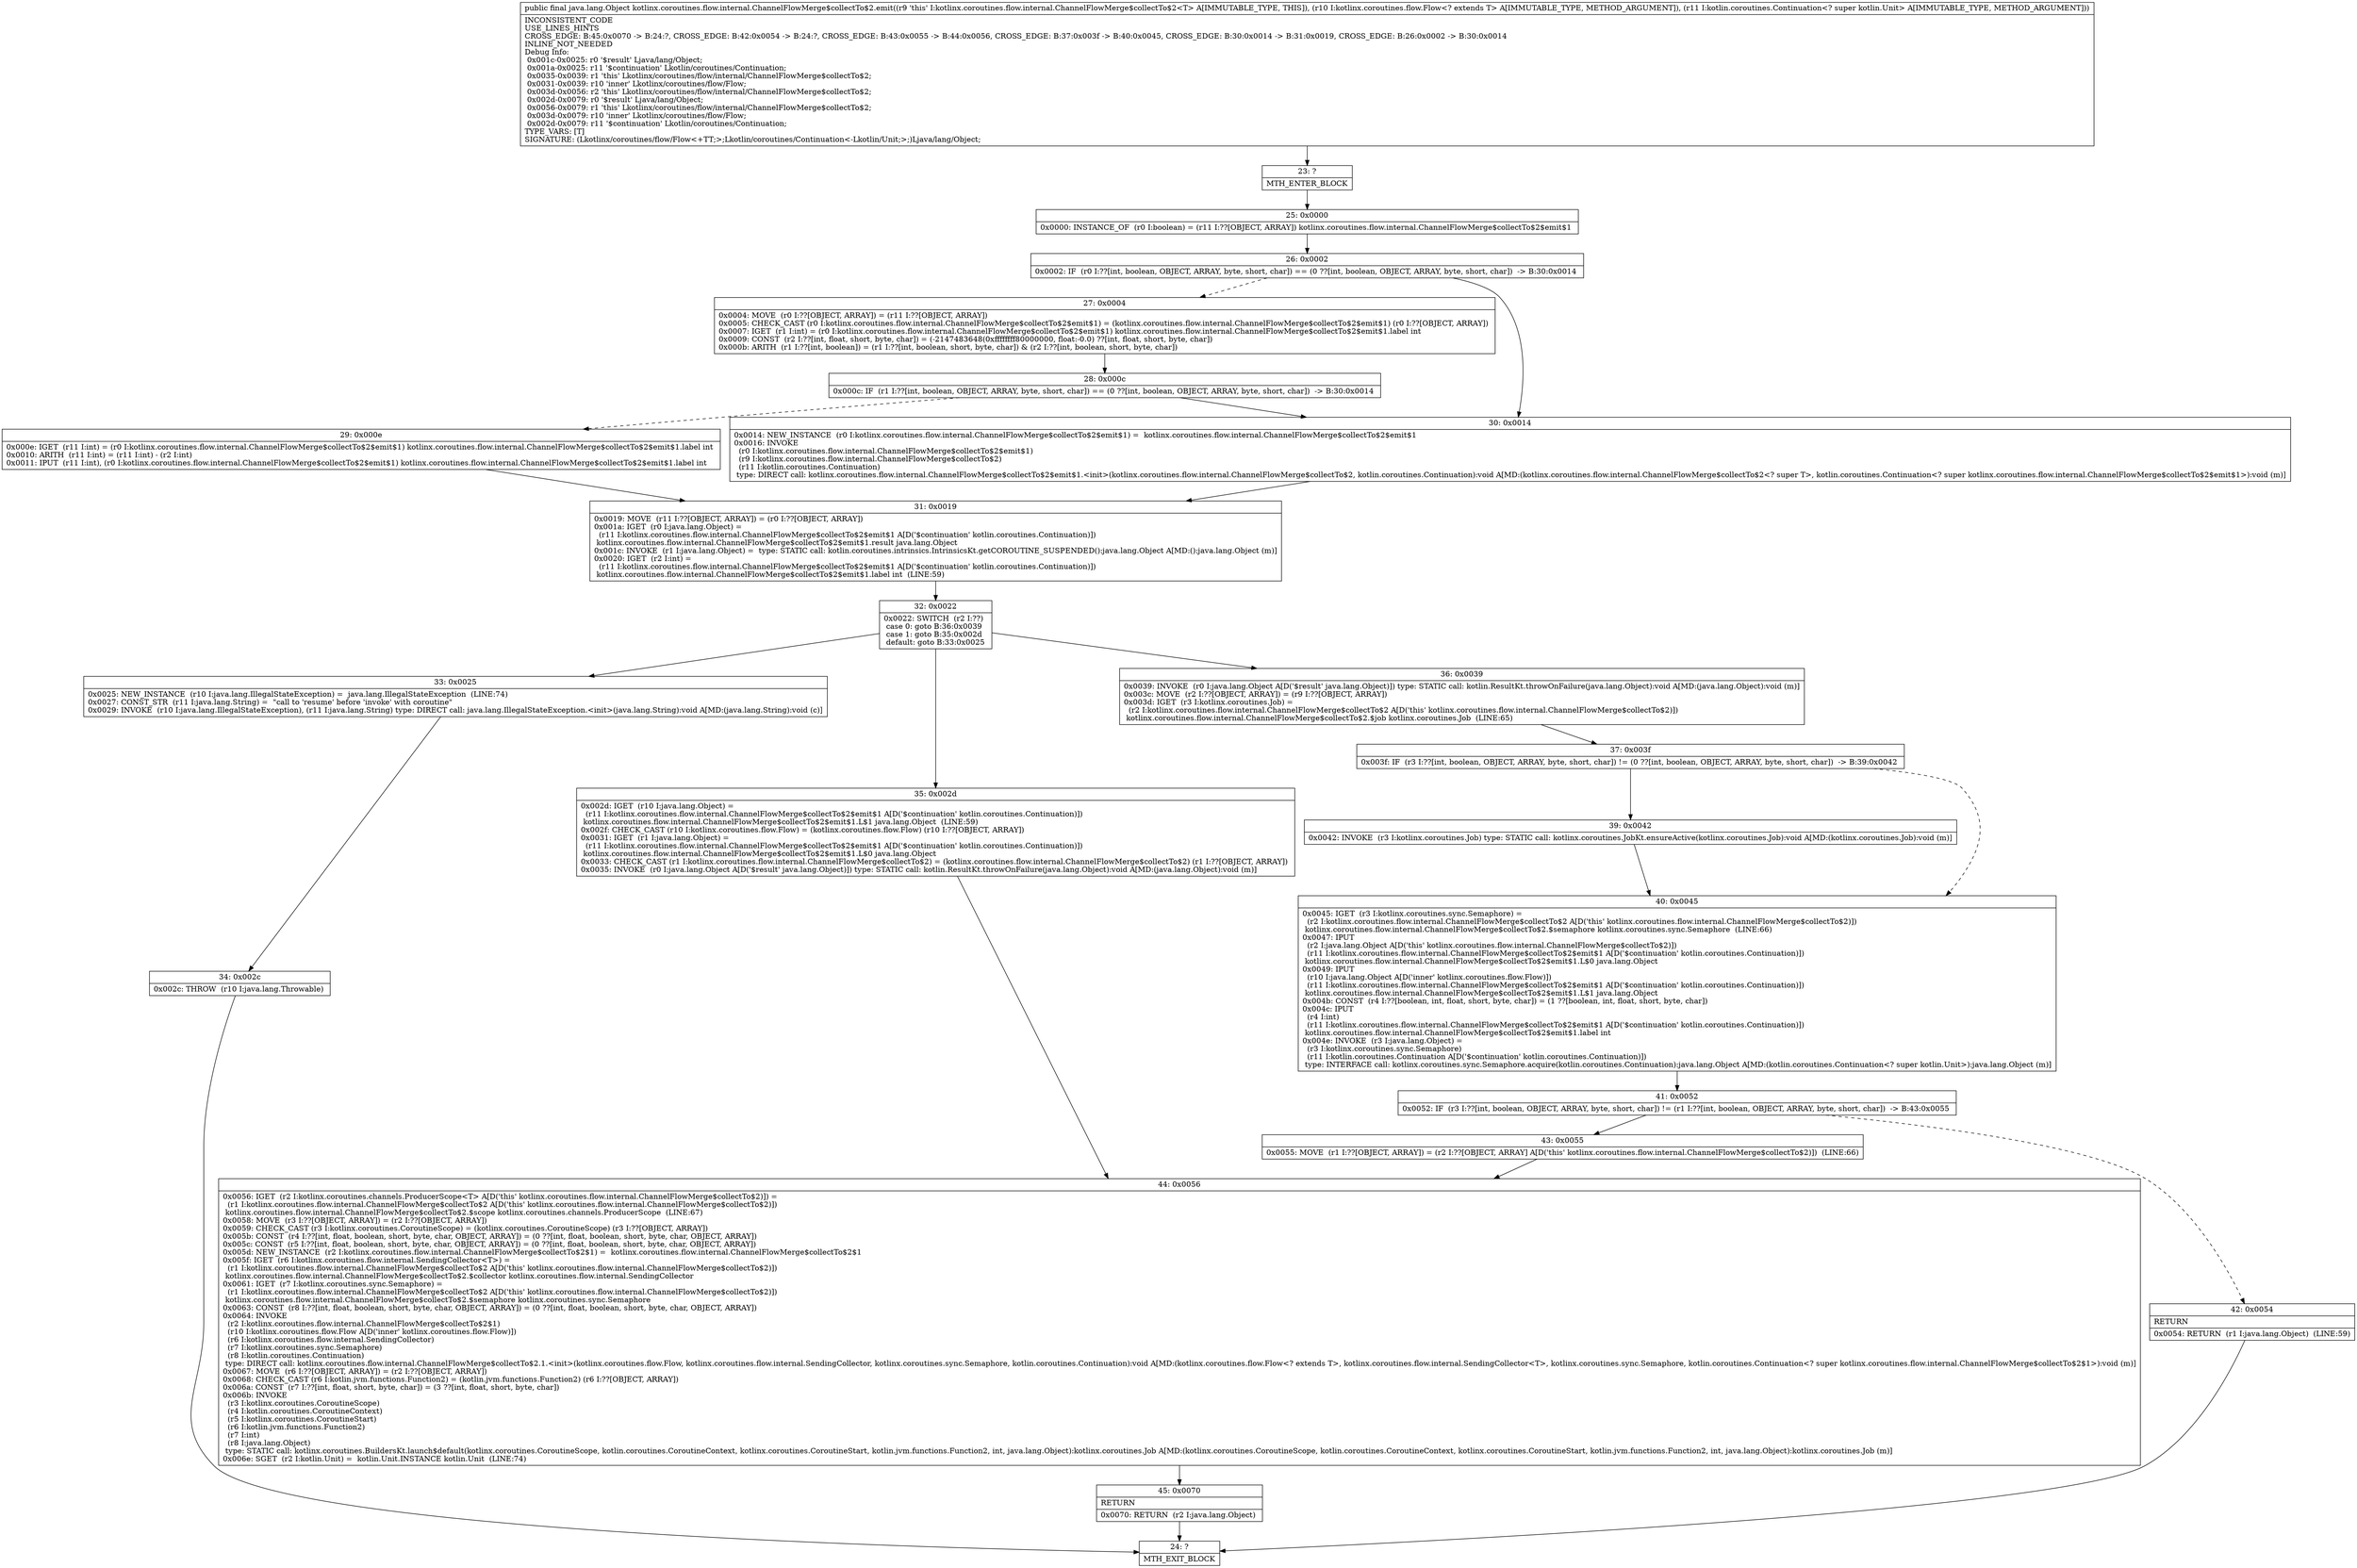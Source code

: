 digraph "CFG forkotlinx.coroutines.flow.internal.ChannelFlowMerge$collectTo$2.emit(Lkotlinx\/coroutines\/flow\/Flow;Lkotlin\/coroutines\/Continuation;)Ljava\/lang\/Object;" {
Node_23 [shape=record,label="{23\:\ ?|MTH_ENTER_BLOCK\l}"];
Node_25 [shape=record,label="{25\:\ 0x0000|0x0000: INSTANCE_OF  (r0 I:boolean) = (r11 I:??[OBJECT, ARRAY]) kotlinx.coroutines.flow.internal.ChannelFlowMerge$collectTo$2$emit$1 \l}"];
Node_26 [shape=record,label="{26\:\ 0x0002|0x0002: IF  (r0 I:??[int, boolean, OBJECT, ARRAY, byte, short, char]) == (0 ??[int, boolean, OBJECT, ARRAY, byte, short, char])  \-\> B:30:0x0014 \l}"];
Node_27 [shape=record,label="{27\:\ 0x0004|0x0004: MOVE  (r0 I:??[OBJECT, ARRAY]) = (r11 I:??[OBJECT, ARRAY]) \l0x0005: CHECK_CAST (r0 I:kotlinx.coroutines.flow.internal.ChannelFlowMerge$collectTo$2$emit$1) = (kotlinx.coroutines.flow.internal.ChannelFlowMerge$collectTo$2$emit$1) (r0 I:??[OBJECT, ARRAY]) \l0x0007: IGET  (r1 I:int) = (r0 I:kotlinx.coroutines.flow.internal.ChannelFlowMerge$collectTo$2$emit$1) kotlinx.coroutines.flow.internal.ChannelFlowMerge$collectTo$2$emit$1.label int \l0x0009: CONST  (r2 I:??[int, float, short, byte, char]) = (\-2147483648(0xffffffff80000000, float:\-0.0) ??[int, float, short, byte, char]) \l0x000b: ARITH  (r1 I:??[int, boolean]) = (r1 I:??[int, boolean, short, byte, char]) & (r2 I:??[int, boolean, short, byte, char]) \l}"];
Node_28 [shape=record,label="{28\:\ 0x000c|0x000c: IF  (r1 I:??[int, boolean, OBJECT, ARRAY, byte, short, char]) == (0 ??[int, boolean, OBJECT, ARRAY, byte, short, char])  \-\> B:30:0x0014 \l}"];
Node_29 [shape=record,label="{29\:\ 0x000e|0x000e: IGET  (r11 I:int) = (r0 I:kotlinx.coroutines.flow.internal.ChannelFlowMerge$collectTo$2$emit$1) kotlinx.coroutines.flow.internal.ChannelFlowMerge$collectTo$2$emit$1.label int \l0x0010: ARITH  (r11 I:int) = (r11 I:int) \- (r2 I:int) \l0x0011: IPUT  (r11 I:int), (r0 I:kotlinx.coroutines.flow.internal.ChannelFlowMerge$collectTo$2$emit$1) kotlinx.coroutines.flow.internal.ChannelFlowMerge$collectTo$2$emit$1.label int \l}"];
Node_31 [shape=record,label="{31\:\ 0x0019|0x0019: MOVE  (r11 I:??[OBJECT, ARRAY]) = (r0 I:??[OBJECT, ARRAY]) \l0x001a: IGET  (r0 I:java.lang.Object) = \l  (r11 I:kotlinx.coroutines.flow.internal.ChannelFlowMerge$collectTo$2$emit$1 A[D('$continuation' kotlin.coroutines.Continuation)])\l kotlinx.coroutines.flow.internal.ChannelFlowMerge$collectTo$2$emit$1.result java.lang.Object \l0x001c: INVOKE  (r1 I:java.lang.Object) =  type: STATIC call: kotlin.coroutines.intrinsics.IntrinsicsKt.getCOROUTINE_SUSPENDED():java.lang.Object A[MD:():java.lang.Object (m)]\l0x0020: IGET  (r2 I:int) = \l  (r11 I:kotlinx.coroutines.flow.internal.ChannelFlowMerge$collectTo$2$emit$1 A[D('$continuation' kotlin.coroutines.Continuation)])\l kotlinx.coroutines.flow.internal.ChannelFlowMerge$collectTo$2$emit$1.label int  (LINE:59)\l}"];
Node_32 [shape=record,label="{32\:\ 0x0022|0x0022: SWITCH  (r2 I:??)\l case 0: goto B:36:0x0039\l case 1: goto B:35:0x002d\l default: goto B:33:0x0025 \l}"];
Node_33 [shape=record,label="{33\:\ 0x0025|0x0025: NEW_INSTANCE  (r10 I:java.lang.IllegalStateException) =  java.lang.IllegalStateException  (LINE:74)\l0x0027: CONST_STR  (r11 I:java.lang.String) =  \"call to 'resume' before 'invoke' with coroutine\" \l0x0029: INVOKE  (r10 I:java.lang.IllegalStateException), (r11 I:java.lang.String) type: DIRECT call: java.lang.IllegalStateException.\<init\>(java.lang.String):void A[MD:(java.lang.String):void (c)]\l}"];
Node_34 [shape=record,label="{34\:\ 0x002c|0x002c: THROW  (r10 I:java.lang.Throwable) \l}"];
Node_24 [shape=record,label="{24\:\ ?|MTH_EXIT_BLOCK\l}"];
Node_35 [shape=record,label="{35\:\ 0x002d|0x002d: IGET  (r10 I:java.lang.Object) = \l  (r11 I:kotlinx.coroutines.flow.internal.ChannelFlowMerge$collectTo$2$emit$1 A[D('$continuation' kotlin.coroutines.Continuation)])\l kotlinx.coroutines.flow.internal.ChannelFlowMerge$collectTo$2$emit$1.L$1 java.lang.Object  (LINE:59)\l0x002f: CHECK_CAST (r10 I:kotlinx.coroutines.flow.Flow) = (kotlinx.coroutines.flow.Flow) (r10 I:??[OBJECT, ARRAY]) \l0x0031: IGET  (r1 I:java.lang.Object) = \l  (r11 I:kotlinx.coroutines.flow.internal.ChannelFlowMerge$collectTo$2$emit$1 A[D('$continuation' kotlin.coroutines.Continuation)])\l kotlinx.coroutines.flow.internal.ChannelFlowMerge$collectTo$2$emit$1.L$0 java.lang.Object \l0x0033: CHECK_CAST (r1 I:kotlinx.coroutines.flow.internal.ChannelFlowMerge$collectTo$2) = (kotlinx.coroutines.flow.internal.ChannelFlowMerge$collectTo$2) (r1 I:??[OBJECT, ARRAY]) \l0x0035: INVOKE  (r0 I:java.lang.Object A[D('$result' java.lang.Object)]) type: STATIC call: kotlin.ResultKt.throwOnFailure(java.lang.Object):void A[MD:(java.lang.Object):void (m)]\l}"];
Node_44 [shape=record,label="{44\:\ 0x0056|0x0056: IGET  (r2 I:kotlinx.coroutines.channels.ProducerScope\<T\> A[D('this' kotlinx.coroutines.flow.internal.ChannelFlowMerge$collectTo$2)]) = \l  (r1 I:kotlinx.coroutines.flow.internal.ChannelFlowMerge$collectTo$2 A[D('this' kotlinx.coroutines.flow.internal.ChannelFlowMerge$collectTo$2)])\l kotlinx.coroutines.flow.internal.ChannelFlowMerge$collectTo$2.$scope kotlinx.coroutines.channels.ProducerScope  (LINE:67)\l0x0058: MOVE  (r3 I:??[OBJECT, ARRAY]) = (r2 I:??[OBJECT, ARRAY]) \l0x0059: CHECK_CAST (r3 I:kotlinx.coroutines.CoroutineScope) = (kotlinx.coroutines.CoroutineScope) (r3 I:??[OBJECT, ARRAY]) \l0x005b: CONST  (r4 I:??[int, float, boolean, short, byte, char, OBJECT, ARRAY]) = (0 ??[int, float, boolean, short, byte, char, OBJECT, ARRAY]) \l0x005c: CONST  (r5 I:??[int, float, boolean, short, byte, char, OBJECT, ARRAY]) = (0 ??[int, float, boolean, short, byte, char, OBJECT, ARRAY]) \l0x005d: NEW_INSTANCE  (r2 I:kotlinx.coroutines.flow.internal.ChannelFlowMerge$collectTo$2$1) =  kotlinx.coroutines.flow.internal.ChannelFlowMerge$collectTo$2$1 \l0x005f: IGET  (r6 I:kotlinx.coroutines.flow.internal.SendingCollector\<T\>) = \l  (r1 I:kotlinx.coroutines.flow.internal.ChannelFlowMerge$collectTo$2 A[D('this' kotlinx.coroutines.flow.internal.ChannelFlowMerge$collectTo$2)])\l kotlinx.coroutines.flow.internal.ChannelFlowMerge$collectTo$2.$collector kotlinx.coroutines.flow.internal.SendingCollector \l0x0061: IGET  (r7 I:kotlinx.coroutines.sync.Semaphore) = \l  (r1 I:kotlinx.coroutines.flow.internal.ChannelFlowMerge$collectTo$2 A[D('this' kotlinx.coroutines.flow.internal.ChannelFlowMerge$collectTo$2)])\l kotlinx.coroutines.flow.internal.ChannelFlowMerge$collectTo$2.$semaphore kotlinx.coroutines.sync.Semaphore \l0x0063: CONST  (r8 I:??[int, float, boolean, short, byte, char, OBJECT, ARRAY]) = (0 ??[int, float, boolean, short, byte, char, OBJECT, ARRAY]) \l0x0064: INVOKE  \l  (r2 I:kotlinx.coroutines.flow.internal.ChannelFlowMerge$collectTo$2$1)\l  (r10 I:kotlinx.coroutines.flow.Flow A[D('inner' kotlinx.coroutines.flow.Flow)])\l  (r6 I:kotlinx.coroutines.flow.internal.SendingCollector)\l  (r7 I:kotlinx.coroutines.sync.Semaphore)\l  (r8 I:kotlin.coroutines.Continuation)\l type: DIRECT call: kotlinx.coroutines.flow.internal.ChannelFlowMerge$collectTo$2.1.\<init\>(kotlinx.coroutines.flow.Flow, kotlinx.coroutines.flow.internal.SendingCollector, kotlinx.coroutines.sync.Semaphore, kotlin.coroutines.Continuation):void A[MD:(kotlinx.coroutines.flow.Flow\<? extends T\>, kotlinx.coroutines.flow.internal.SendingCollector\<T\>, kotlinx.coroutines.sync.Semaphore, kotlin.coroutines.Continuation\<? super kotlinx.coroutines.flow.internal.ChannelFlowMerge$collectTo$2$1\>):void (m)]\l0x0067: MOVE  (r6 I:??[OBJECT, ARRAY]) = (r2 I:??[OBJECT, ARRAY]) \l0x0068: CHECK_CAST (r6 I:kotlin.jvm.functions.Function2) = (kotlin.jvm.functions.Function2) (r6 I:??[OBJECT, ARRAY]) \l0x006a: CONST  (r7 I:??[int, float, short, byte, char]) = (3 ??[int, float, short, byte, char]) \l0x006b: INVOKE  \l  (r3 I:kotlinx.coroutines.CoroutineScope)\l  (r4 I:kotlin.coroutines.CoroutineContext)\l  (r5 I:kotlinx.coroutines.CoroutineStart)\l  (r6 I:kotlin.jvm.functions.Function2)\l  (r7 I:int)\l  (r8 I:java.lang.Object)\l type: STATIC call: kotlinx.coroutines.BuildersKt.launch$default(kotlinx.coroutines.CoroutineScope, kotlin.coroutines.CoroutineContext, kotlinx.coroutines.CoroutineStart, kotlin.jvm.functions.Function2, int, java.lang.Object):kotlinx.coroutines.Job A[MD:(kotlinx.coroutines.CoroutineScope, kotlin.coroutines.CoroutineContext, kotlinx.coroutines.CoroutineStart, kotlin.jvm.functions.Function2, int, java.lang.Object):kotlinx.coroutines.Job (m)]\l0x006e: SGET  (r2 I:kotlin.Unit) =  kotlin.Unit.INSTANCE kotlin.Unit  (LINE:74)\l}"];
Node_45 [shape=record,label="{45\:\ 0x0070|RETURN\l|0x0070: RETURN  (r2 I:java.lang.Object) \l}"];
Node_36 [shape=record,label="{36\:\ 0x0039|0x0039: INVOKE  (r0 I:java.lang.Object A[D('$result' java.lang.Object)]) type: STATIC call: kotlin.ResultKt.throwOnFailure(java.lang.Object):void A[MD:(java.lang.Object):void (m)]\l0x003c: MOVE  (r2 I:??[OBJECT, ARRAY]) = (r9 I:??[OBJECT, ARRAY]) \l0x003d: IGET  (r3 I:kotlinx.coroutines.Job) = \l  (r2 I:kotlinx.coroutines.flow.internal.ChannelFlowMerge$collectTo$2 A[D('this' kotlinx.coroutines.flow.internal.ChannelFlowMerge$collectTo$2)])\l kotlinx.coroutines.flow.internal.ChannelFlowMerge$collectTo$2.$job kotlinx.coroutines.Job  (LINE:65)\l}"];
Node_37 [shape=record,label="{37\:\ 0x003f|0x003f: IF  (r3 I:??[int, boolean, OBJECT, ARRAY, byte, short, char]) != (0 ??[int, boolean, OBJECT, ARRAY, byte, short, char])  \-\> B:39:0x0042 \l}"];
Node_39 [shape=record,label="{39\:\ 0x0042|0x0042: INVOKE  (r3 I:kotlinx.coroutines.Job) type: STATIC call: kotlinx.coroutines.JobKt.ensureActive(kotlinx.coroutines.Job):void A[MD:(kotlinx.coroutines.Job):void (m)]\l}"];
Node_40 [shape=record,label="{40\:\ 0x0045|0x0045: IGET  (r3 I:kotlinx.coroutines.sync.Semaphore) = \l  (r2 I:kotlinx.coroutines.flow.internal.ChannelFlowMerge$collectTo$2 A[D('this' kotlinx.coroutines.flow.internal.ChannelFlowMerge$collectTo$2)])\l kotlinx.coroutines.flow.internal.ChannelFlowMerge$collectTo$2.$semaphore kotlinx.coroutines.sync.Semaphore  (LINE:66)\l0x0047: IPUT  \l  (r2 I:java.lang.Object A[D('this' kotlinx.coroutines.flow.internal.ChannelFlowMerge$collectTo$2)])\l  (r11 I:kotlinx.coroutines.flow.internal.ChannelFlowMerge$collectTo$2$emit$1 A[D('$continuation' kotlin.coroutines.Continuation)])\l kotlinx.coroutines.flow.internal.ChannelFlowMerge$collectTo$2$emit$1.L$0 java.lang.Object \l0x0049: IPUT  \l  (r10 I:java.lang.Object A[D('inner' kotlinx.coroutines.flow.Flow)])\l  (r11 I:kotlinx.coroutines.flow.internal.ChannelFlowMerge$collectTo$2$emit$1 A[D('$continuation' kotlin.coroutines.Continuation)])\l kotlinx.coroutines.flow.internal.ChannelFlowMerge$collectTo$2$emit$1.L$1 java.lang.Object \l0x004b: CONST  (r4 I:??[boolean, int, float, short, byte, char]) = (1 ??[boolean, int, float, short, byte, char]) \l0x004c: IPUT  \l  (r4 I:int)\l  (r11 I:kotlinx.coroutines.flow.internal.ChannelFlowMerge$collectTo$2$emit$1 A[D('$continuation' kotlin.coroutines.Continuation)])\l kotlinx.coroutines.flow.internal.ChannelFlowMerge$collectTo$2$emit$1.label int \l0x004e: INVOKE  (r3 I:java.lang.Object) = \l  (r3 I:kotlinx.coroutines.sync.Semaphore)\l  (r11 I:kotlin.coroutines.Continuation A[D('$continuation' kotlin.coroutines.Continuation)])\l type: INTERFACE call: kotlinx.coroutines.sync.Semaphore.acquire(kotlin.coroutines.Continuation):java.lang.Object A[MD:(kotlin.coroutines.Continuation\<? super kotlin.Unit\>):java.lang.Object (m)]\l}"];
Node_41 [shape=record,label="{41\:\ 0x0052|0x0052: IF  (r3 I:??[int, boolean, OBJECT, ARRAY, byte, short, char]) != (r1 I:??[int, boolean, OBJECT, ARRAY, byte, short, char])  \-\> B:43:0x0055 \l}"];
Node_42 [shape=record,label="{42\:\ 0x0054|RETURN\l|0x0054: RETURN  (r1 I:java.lang.Object)  (LINE:59)\l}"];
Node_43 [shape=record,label="{43\:\ 0x0055|0x0055: MOVE  (r1 I:??[OBJECT, ARRAY]) = (r2 I:??[OBJECT, ARRAY] A[D('this' kotlinx.coroutines.flow.internal.ChannelFlowMerge$collectTo$2)])  (LINE:66)\l}"];
Node_30 [shape=record,label="{30\:\ 0x0014|0x0014: NEW_INSTANCE  (r0 I:kotlinx.coroutines.flow.internal.ChannelFlowMerge$collectTo$2$emit$1) =  kotlinx.coroutines.flow.internal.ChannelFlowMerge$collectTo$2$emit$1 \l0x0016: INVOKE  \l  (r0 I:kotlinx.coroutines.flow.internal.ChannelFlowMerge$collectTo$2$emit$1)\l  (r9 I:kotlinx.coroutines.flow.internal.ChannelFlowMerge$collectTo$2)\l  (r11 I:kotlin.coroutines.Continuation)\l type: DIRECT call: kotlinx.coroutines.flow.internal.ChannelFlowMerge$collectTo$2$emit$1.\<init\>(kotlinx.coroutines.flow.internal.ChannelFlowMerge$collectTo$2, kotlin.coroutines.Continuation):void A[MD:(kotlinx.coroutines.flow.internal.ChannelFlowMerge$collectTo$2\<? super T\>, kotlin.coroutines.Continuation\<? super kotlinx.coroutines.flow.internal.ChannelFlowMerge$collectTo$2$emit$1\>):void (m)]\l}"];
MethodNode[shape=record,label="{public final java.lang.Object kotlinx.coroutines.flow.internal.ChannelFlowMerge$collectTo$2.emit((r9 'this' I:kotlinx.coroutines.flow.internal.ChannelFlowMerge$collectTo$2\<T\> A[IMMUTABLE_TYPE, THIS]), (r10 I:kotlinx.coroutines.flow.Flow\<? extends T\> A[IMMUTABLE_TYPE, METHOD_ARGUMENT]), (r11 I:kotlin.coroutines.Continuation\<? super kotlin.Unit\> A[IMMUTABLE_TYPE, METHOD_ARGUMENT]))  | INCONSISTENT_CODE\lUSE_LINES_HINTS\lCROSS_EDGE: B:45:0x0070 \-\> B:24:?, CROSS_EDGE: B:42:0x0054 \-\> B:24:?, CROSS_EDGE: B:43:0x0055 \-\> B:44:0x0056, CROSS_EDGE: B:37:0x003f \-\> B:40:0x0045, CROSS_EDGE: B:30:0x0014 \-\> B:31:0x0019, CROSS_EDGE: B:26:0x0002 \-\> B:30:0x0014\lINLINE_NOT_NEEDED\lDebug Info:\l  0x001c\-0x0025: r0 '$result' Ljava\/lang\/Object;\l  0x001a\-0x0025: r11 '$continuation' Lkotlin\/coroutines\/Continuation;\l  0x0035\-0x0039: r1 'this' Lkotlinx\/coroutines\/flow\/internal\/ChannelFlowMerge$collectTo$2;\l  0x0031\-0x0039: r10 'inner' Lkotlinx\/coroutines\/flow\/Flow;\l  0x003d\-0x0056: r2 'this' Lkotlinx\/coroutines\/flow\/internal\/ChannelFlowMerge$collectTo$2;\l  0x002d\-0x0079: r0 '$result' Ljava\/lang\/Object;\l  0x0056\-0x0079: r1 'this' Lkotlinx\/coroutines\/flow\/internal\/ChannelFlowMerge$collectTo$2;\l  0x003d\-0x0079: r10 'inner' Lkotlinx\/coroutines\/flow\/Flow;\l  0x002d\-0x0079: r11 '$continuation' Lkotlin\/coroutines\/Continuation;\lTYPE_VARS: [T]\lSIGNATURE: (Lkotlinx\/coroutines\/flow\/Flow\<+TT;\>;Lkotlin\/coroutines\/Continuation\<\-Lkotlin\/Unit;\>;)Ljava\/lang\/Object;\l}"];
MethodNode -> Node_23;Node_23 -> Node_25;
Node_25 -> Node_26;
Node_26 -> Node_27[style=dashed];
Node_26 -> Node_30;
Node_27 -> Node_28;
Node_28 -> Node_29[style=dashed];
Node_28 -> Node_30;
Node_29 -> Node_31;
Node_31 -> Node_32;
Node_32 -> Node_33;
Node_32 -> Node_35;
Node_32 -> Node_36;
Node_33 -> Node_34;
Node_34 -> Node_24;
Node_35 -> Node_44;
Node_44 -> Node_45;
Node_45 -> Node_24;
Node_36 -> Node_37;
Node_37 -> Node_39;
Node_37 -> Node_40[style=dashed];
Node_39 -> Node_40;
Node_40 -> Node_41;
Node_41 -> Node_42[style=dashed];
Node_41 -> Node_43;
Node_42 -> Node_24;
Node_43 -> Node_44;
Node_30 -> Node_31;
}

